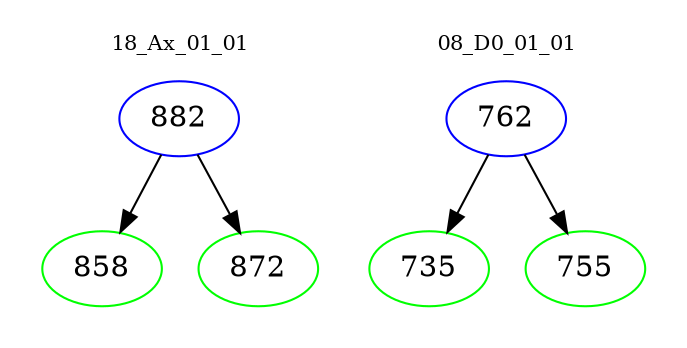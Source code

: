 digraph{
subgraph cluster_0 {
color = white
label = "18_Ax_01_01";
fontsize=10;
T0_882 [label="882", color="blue"]
T0_882 -> T0_858 [color="black"]
T0_858 [label="858", color="green"]
T0_882 -> T0_872 [color="black"]
T0_872 [label="872", color="green"]
}
subgraph cluster_1 {
color = white
label = "08_D0_01_01";
fontsize=10;
T1_762 [label="762", color="blue"]
T1_762 -> T1_735 [color="black"]
T1_735 [label="735", color="green"]
T1_762 -> T1_755 [color="black"]
T1_755 [label="755", color="green"]
}
}
